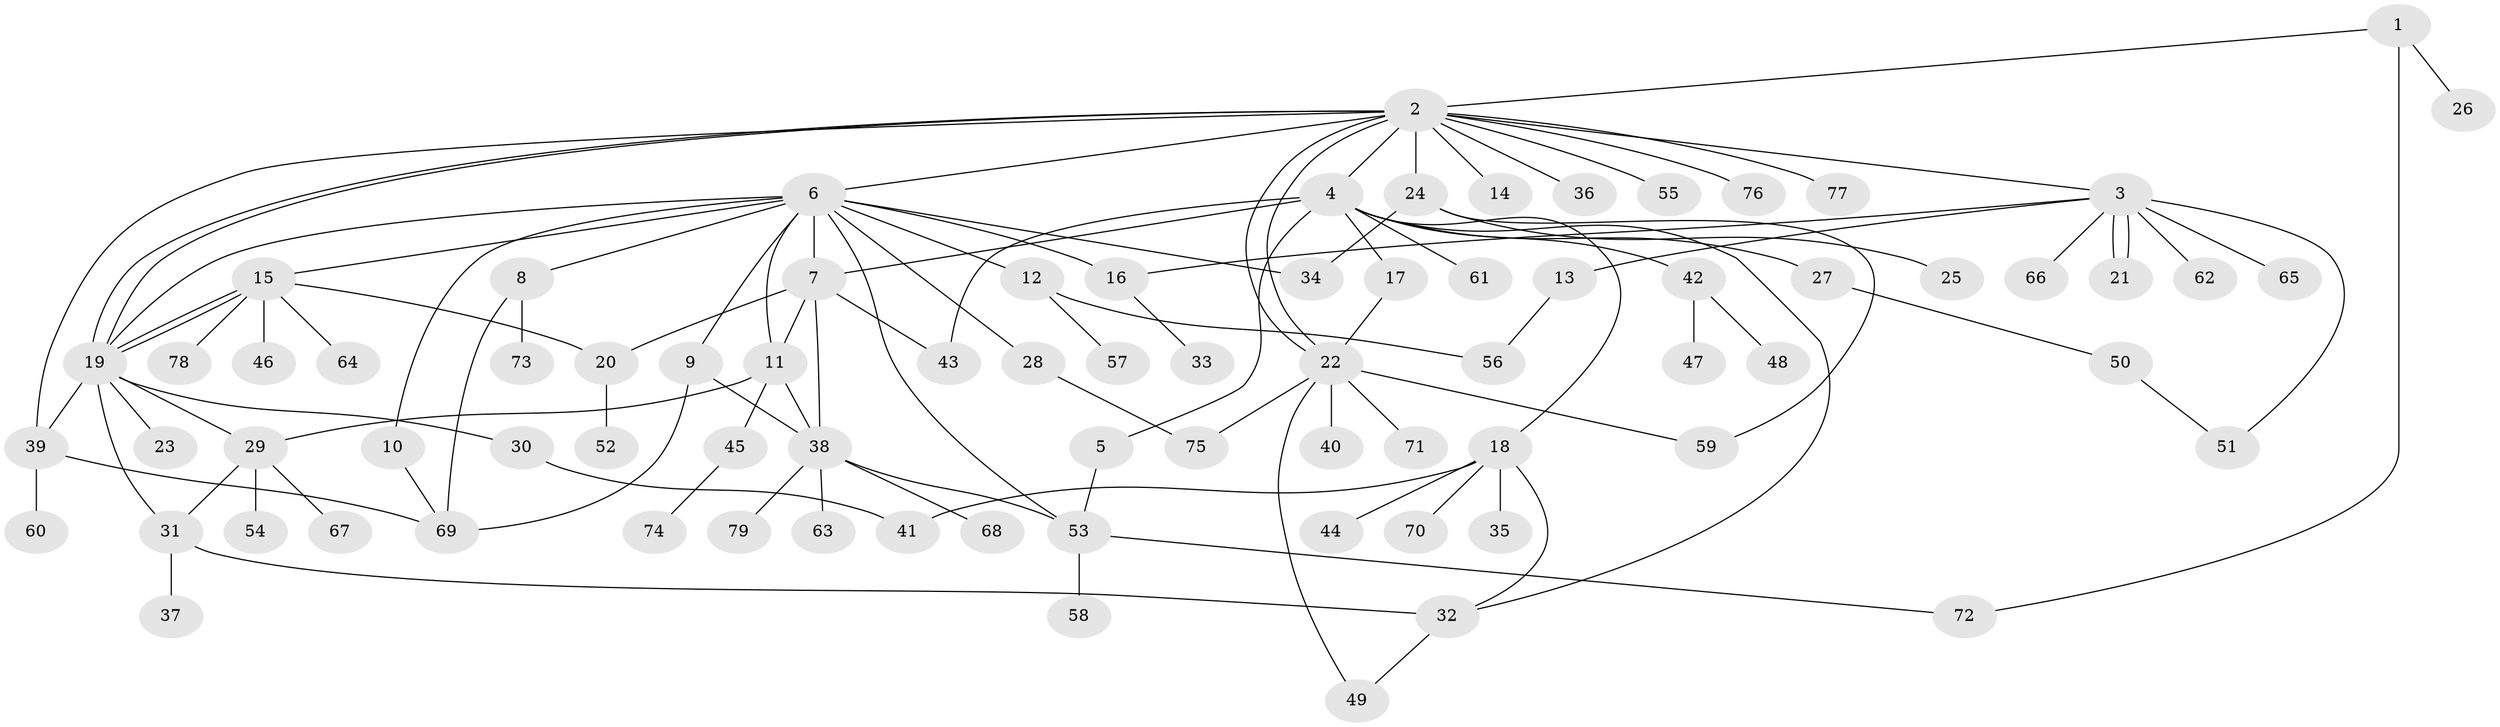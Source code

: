 // coarse degree distribution, {3: 0.08333333333333333, 20: 0.016666666666666666, 8: 0.016666666666666666, 2: 0.25, 13: 0.016666666666666666, 7: 0.05, 4: 0.05, 1: 0.48333333333333334, 10: 0.016666666666666666, 6: 0.016666666666666666}
// Generated by graph-tools (version 1.1) at 2025/51/02/27/25 19:51:57]
// undirected, 79 vertices, 110 edges
graph export_dot {
graph [start="1"]
  node [color=gray90,style=filled];
  1;
  2;
  3;
  4;
  5;
  6;
  7;
  8;
  9;
  10;
  11;
  12;
  13;
  14;
  15;
  16;
  17;
  18;
  19;
  20;
  21;
  22;
  23;
  24;
  25;
  26;
  27;
  28;
  29;
  30;
  31;
  32;
  33;
  34;
  35;
  36;
  37;
  38;
  39;
  40;
  41;
  42;
  43;
  44;
  45;
  46;
  47;
  48;
  49;
  50;
  51;
  52;
  53;
  54;
  55;
  56;
  57;
  58;
  59;
  60;
  61;
  62;
  63;
  64;
  65;
  66;
  67;
  68;
  69;
  70;
  71;
  72;
  73;
  74;
  75;
  76;
  77;
  78;
  79;
  1 -- 2;
  1 -- 26;
  1 -- 72;
  2 -- 3;
  2 -- 4;
  2 -- 6;
  2 -- 14;
  2 -- 19;
  2 -- 19;
  2 -- 22;
  2 -- 22;
  2 -- 24;
  2 -- 36;
  2 -- 39;
  2 -- 55;
  2 -- 76;
  2 -- 77;
  3 -- 13;
  3 -- 16;
  3 -- 21;
  3 -- 21;
  3 -- 51;
  3 -- 62;
  3 -- 65;
  3 -- 66;
  4 -- 5;
  4 -- 7;
  4 -- 17;
  4 -- 18;
  4 -- 27;
  4 -- 32;
  4 -- 42;
  4 -- 43;
  4 -- 61;
  5 -- 53;
  6 -- 7;
  6 -- 8;
  6 -- 9;
  6 -- 10;
  6 -- 11;
  6 -- 12;
  6 -- 15;
  6 -- 16;
  6 -- 19;
  6 -- 28;
  6 -- 34;
  6 -- 53;
  7 -- 11;
  7 -- 20;
  7 -- 38;
  7 -- 43;
  8 -- 69;
  8 -- 73;
  9 -- 38;
  9 -- 69;
  10 -- 69;
  11 -- 29;
  11 -- 38;
  11 -- 45;
  12 -- 56;
  12 -- 57;
  13 -- 56;
  15 -- 19;
  15 -- 19;
  15 -- 20;
  15 -- 46;
  15 -- 64;
  15 -- 78;
  16 -- 33;
  17 -- 22;
  18 -- 32;
  18 -- 35;
  18 -- 41;
  18 -- 44;
  18 -- 70;
  19 -- 23;
  19 -- 29;
  19 -- 30;
  19 -- 31;
  19 -- 39;
  20 -- 52;
  22 -- 40;
  22 -- 49;
  22 -- 59;
  22 -- 71;
  22 -- 75;
  24 -- 25;
  24 -- 34;
  24 -- 59;
  27 -- 50;
  28 -- 75;
  29 -- 31;
  29 -- 54;
  29 -- 67;
  30 -- 41;
  31 -- 32;
  31 -- 37;
  32 -- 49;
  38 -- 53;
  38 -- 63;
  38 -- 68;
  38 -- 79;
  39 -- 60;
  39 -- 69;
  42 -- 47;
  42 -- 48;
  45 -- 74;
  50 -- 51;
  53 -- 58;
  53 -- 72;
}
